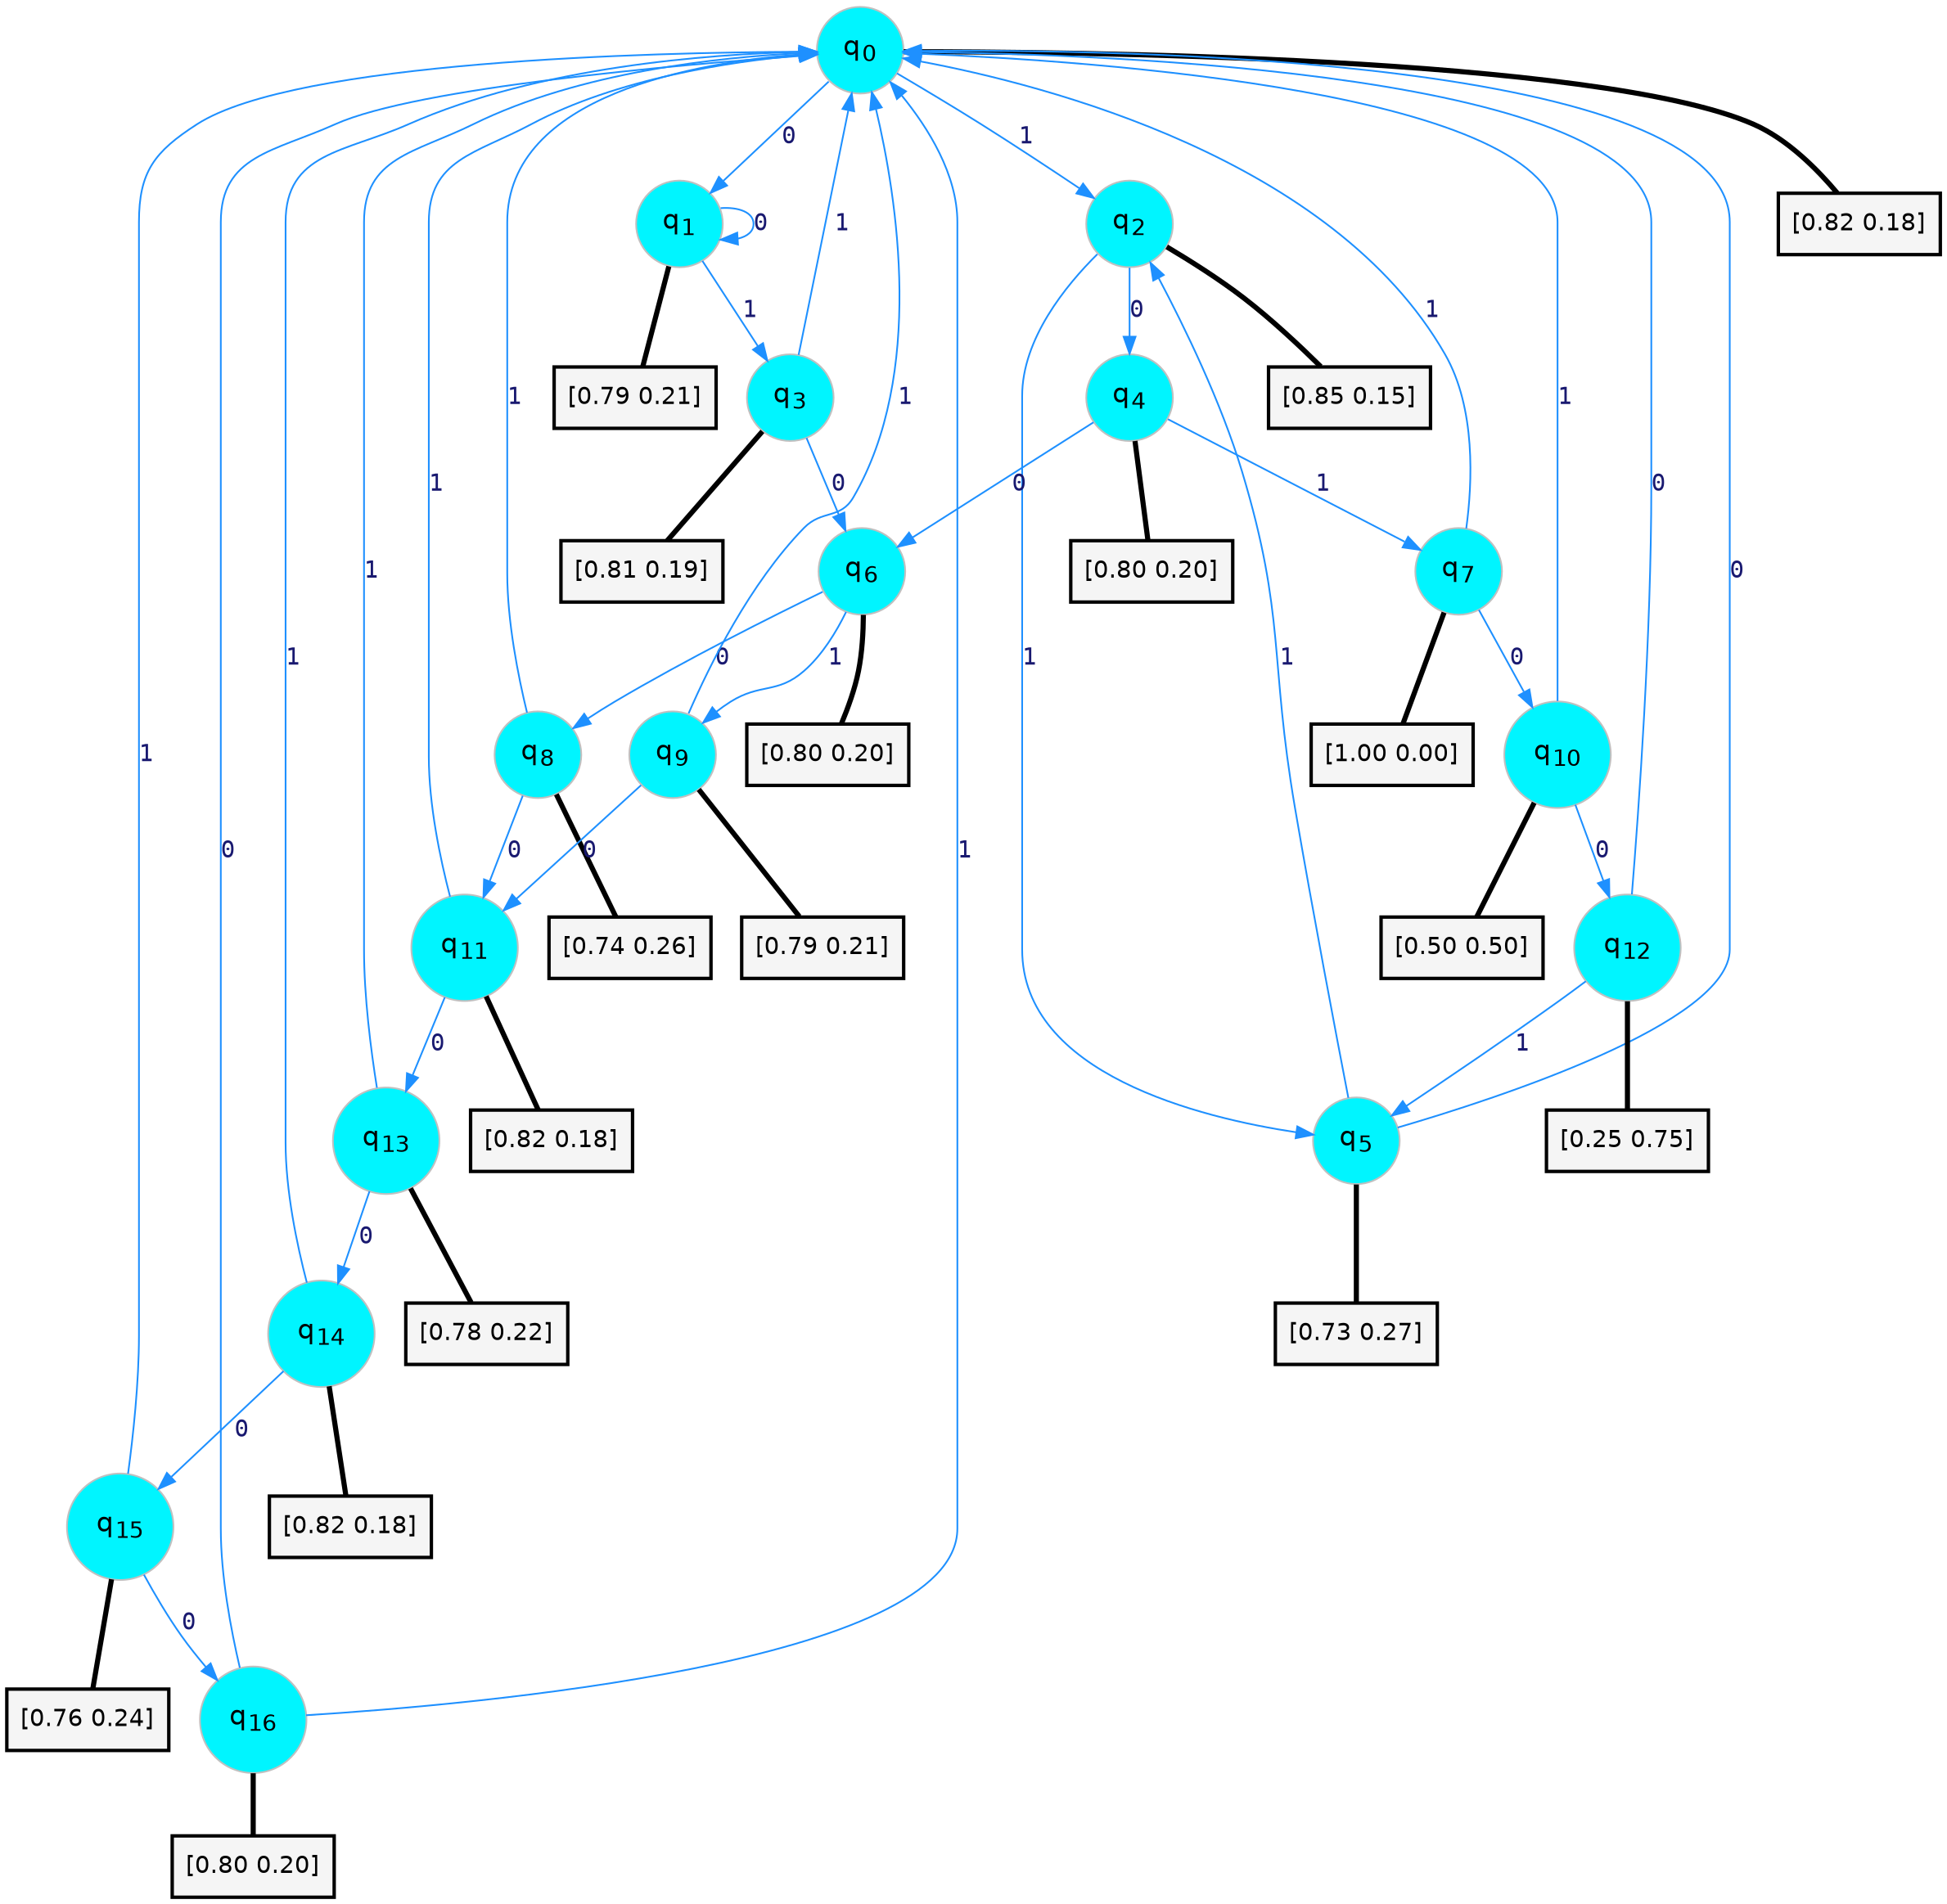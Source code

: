 digraph G {
graph [
bgcolor=transparent, dpi=300, rankdir=TD, size="40,25"];
node [
color=gray, fillcolor=turquoise1, fontcolor=black, fontname=Helvetica, fontsize=16, fontweight=bold, shape=circle, style=filled];
edge [
arrowsize=1, color=dodgerblue1, fontcolor=midnightblue, fontname=courier, fontweight=bold, penwidth=1, style=solid, weight=20];
0[label=<q<SUB>0</SUB>>];
1[label=<q<SUB>1</SUB>>];
2[label=<q<SUB>2</SUB>>];
3[label=<q<SUB>3</SUB>>];
4[label=<q<SUB>4</SUB>>];
5[label=<q<SUB>5</SUB>>];
6[label=<q<SUB>6</SUB>>];
7[label=<q<SUB>7</SUB>>];
8[label=<q<SUB>8</SUB>>];
9[label=<q<SUB>9</SUB>>];
10[label=<q<SUB>10</SUB>>];
11[label=<q<SUB>11</SUB>>];
12[label=<q<SUB>12</SUB>>];
13[label=<q<SUB>13</SUB>>];
14[label=<q<SUB>14</SUB>>];
15[label=<q<SUB>15</SUB>>];
16[label=<q<SUB>16</SUB>>];
17[label="[0.82 0.18]", shape=box,fontcolor=black, fontname=Helvetica, fontsize=14, penwidth=2, fillcolor=whitesmoke,color=black];
18[label="[0.79 0.21]", shape=box,fontcolor=black, fontname=Helvetica, fontsize=14, penwidth=2, fillcolor=whitesmoke,color=black];
19[label="[0.85 0.15]", shape=box,fontcolor=black, fontname=Helvetica, fontsize=14, penwidth=2, fillcolor=whitesmoke,color=black];
20[label="[0.81 0.19]", shape=box,fontcolor=black, fontname=Helvetica, fontsize=14, penwidth=2, fillcolor=whitesmoke,color=black];
21[label="[0.80 0.20]", shape=box,fontcolor=black, fontname=Helvetica, fontsize=14, penwidth=2, fillcolor=whitesmoke,color=black];
22[label="[0.73 0.27]", shape=box,fontcolor=black, fontname=Helvetica, fontsize=14, penwidth=2, fillcolor=whitesmoke,color=black];
23[label="[0.80 0.20]", shape=box,fontcolor=black, fontname=Helvetica, fontsize=14, penwidth=2, fillcolor=whitesmoke,color=black];
24[label="[1.00 0.00]", shape=box,fontcolor=black, fontname=Helvetica, fontsize=14, penwidth=2, fillcolor=whitesmoke,color=black];
25[label="[0.74 0.26]", shape=box,fontcolor=black, fontname=Helvetica, fontsize=14, penwidth=2, fillcolor=whitesmoke,color=black];
26[label="[0.79 0.21]", shape=box,fontcolor=black, fontname=Helvetica, fontsize=14, penwidth=2, fillcolor=whitesmoke,color=black];
27[label="[0.50 0.50]", shape=box,fontcolor=black, fontname=Helvetica, fontsize=14, penwidth=2, fillcolor=whitesmoke,color=black];
28[label="[0.82 0.18]", shape=box,fontcolor=black, fontname=Helvetica, fontsize=14, penwidth=2, fillcolor=whitesmoke,color=black];
29[label="[0.25 0.75]", shape=box,fontcolor=black, fontname=Helvetica, fontsize=14, penwidth=2, fillcolor=whitesmoke,color=black];
30[label="[0.78 0.22]", shape=box,fontcolor=black, fontname=Helvetica, fontsize=14, penwidth=2, fillcolor=whitesmoke,color=black];
31[label="[0.82 0.18]", shape=box,fontcolor=black, fontname=Helvetica, fontsize=14, penwidth=2, fillcolor=whitesmoke,color=black];
32[label="[0.76 0.24]", shape=box,fontcolor=black, fontname=Helvetica, fontsize=14, penwidth=2, fillcolor=whitesmoke,color=black];
33[label="[0.80 0.20]", shape=box,fontcolor=black, fontname=Helvetica, fontsize=14, penwidth=2, fillcolor=whitesmoke,color=black];
0->1 [label=0];
0->2 [label=1];
0->17 [arrowhead=none, penwidth=3,color=black];
1->1 [label=0];
1->3 [label=1];
1->18 [arrowhead=none, penwidth=3,color=black];
2->4 [label=0];
2->5 [label=1];
2->19 [arrowhead=none, penwidth=3,color=black];
3->6 [label=0];
3->0 [label=1];
3->20 [arrowhead=none, penwidth=3,color=black];
4->6 [label=0];
4->7 [label=1];
4->21 [arrowhead=none, penwidth=3,color=black];
5->0 [label=0];
5->2 [label=1];
5->22 [arrowhead=none, penwidth=3,color=black];
6->8 [label=0];
6->9 [label=1];
6->23 [arrowhead=none, penwidth=3,color=black];
7->10 [label=0];
7->0 [label=1];
7->24 [arrowhead=none, penwidth=3,color=black];
8->11 [label=0];
8->0 [label=1];
8->25 [arrowhead=none, penwidth=3,color=black];
9->11 [label=0];
9->0 [label=1];
9->26 [arrowhead=none, penwidth=3,color=black];
10->12 [label=0];
10->0 [label=1];
10->27 [arrowhead=none, penwidth=3,color=black];
11->13 [label=0];
11->0 [label=1];
11->28 [arrowhead=none, penwidth=3,color=black];
12->0 [label=0];
12->5 [label=1];
12->29 [arrowhead=none, penwidth=3,color=black];
13->14 [label=0];
13->0 [label=1];
13->30 [arrowhead=none, penwidth=3,color=black];
14->15 [label=0];
14->0 [label=1];
14->31 [arrowhead=none, penwidth=3,color=black];
15->16 [label=0];
15->0 [label=1];
15->32 [arrowhead=none, penwidth=3,color=black];
16->0 [label=0];
16->0 [label=1];
16->33 [arrowhead=none, penwidth=3,color=black];
}
